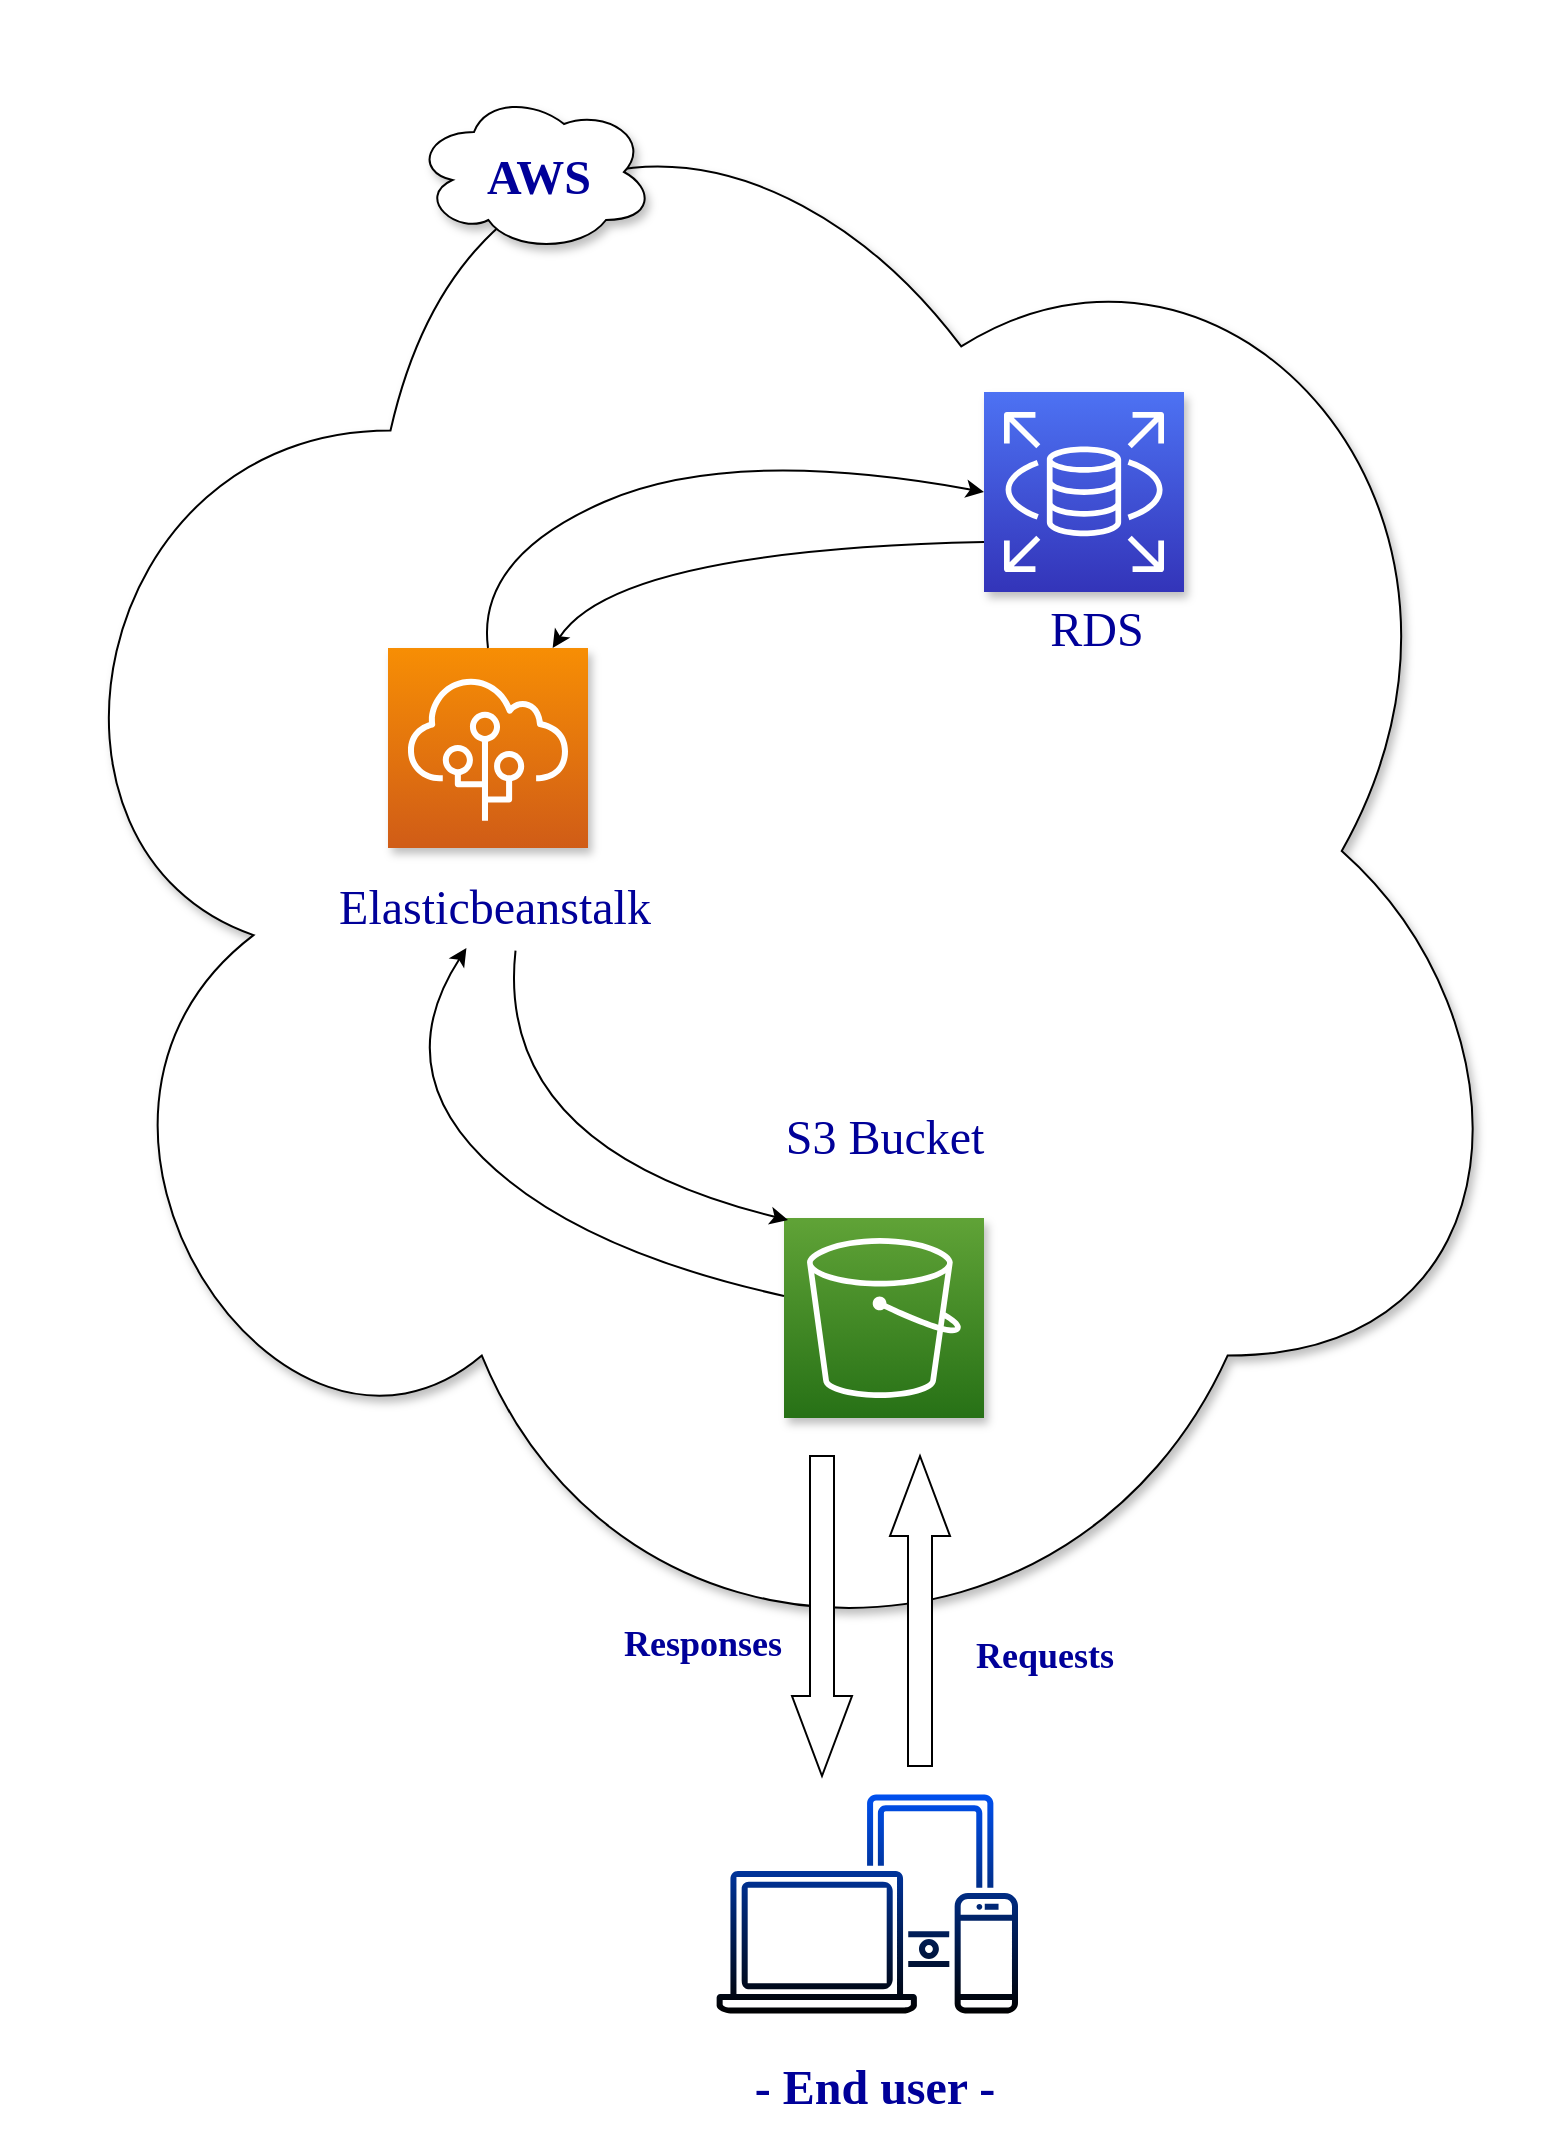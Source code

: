 <mxfile version="20.8.10" type="device"><diagram id="v6afiVDuRU1K4MFpxsPg" name="Page-1"><mxGraphModel dx="1727" dy="1010" grid="0" gridSize="10" guides="1" tooltips="1" connect="1" arrows="1" fold="1" page="1" pageScale="1" pageWidth="827" pageHeight="1169" background="none" math="0" shadow="0"><root><mxCell id="0"/><mxCell id="1" parent="0"/><mxCell id="lteeywgjS9Wpasbs4V9F-19" value="" style="ellipse;shape=cloud;whiteSpace=wrap;html=1;rounded=0;shadow=1;sketch=0;strokeColor=default;fontFamily=Comic Sans MS;fontSize=18;fontColor=#000099;fillColor=default;gradientColor=none;" vertex="1" parent="1"><mxGeometry x="15" y="28" width="761" height="841" as="geometry"/></mxCell><mxCell id="lteeywgjS9Wpasbs4V9F-5" value="devices" style="sketch=0;outlineConnect=0;fillColor=#0050ef;dashed=0;verticalLabelPosition=bottom;verticalAlign=top;align=center;html=1;fontSize=12;fontStyle=0;aspect=fixed;shape=mxgraph.aws4.illustration_devices;pointerEvents=1;strokeColor=#001DBC;fontColor=#ffffff;gradientColor=default;" vertex="1" parent="1"><mxGeometry x="368.32" y="920" width="150.68" height="110" as="geometry"/></mxCell><mxCell id="lteeywgjS9Wpasbs4V9F-10" value="&lt;font face=&quot;Comic Sans MS&quot; color=&quot;#000099&quot; style=&quot;font-size: 24px;&quot;&gt;&lt;b&gt;- End user -&lt;/b&gt;&lt;/font&gt;" style="text;html=1;align=center;verticalAlign=middle;resizable=0;points=[];autosize=1;strokeColor=none;fillColor=none;" vertex="1" parent="1"><mxGeometry x="362" y="1046" width="169" height="41" as="geometry"/></mxCell><mxCell id="lteeywgjS9Wpasbs4V9F-16" value="" style="html=1;shadow=0;dashed=0;align=center;verticalAlign=middle;shape=mxgraph.arrows2.arrow;dy=0.6;dx=40;direction=north;notch=0;fontFamily=Comic Sans MS;fontSize=18;fontColor=#000099;rotation=-180;" vertex="1" parent="1"><mxGeometry x="406" y="751" width="30" height="160" as="geometry"/></mxCell><mxCell id="lteeywgjS9Wpasbs4V9F-3" value="" style="sketch=0;points=[[0,0,0],[0.25,0,0],[0.5,0,0],[0.75,0,0],[1,0,0],[0,1,0],[0.25,1,0],[0.5,1,0],[0.75,1,0],[1,1,0],[0,0.25,0],[0,0.5,0],[0,0.75,0],[1,0.25,0],[1,0.5,0],[1,0.75,0]];outlineConnect=0;fontColor=#232F3E;gradientColor=#4D72F3;gradientDirection=north;fillColor=#3334B9;strokeColor=#ffffff;dashed=0;verticalLabelPosition=bottom;verticalAlign=top;align=center;html=1;fontSize=12;fontStyle=0;aspect=fixed;shape=mxgraph.aws4.resourceIcon;resIcon=mxgraph.aws4.rds;shadow=1;" vertex="1" parent="1"><mxGeometry x="502" y="219" width="100" height="100" as="geometry"/></mxCell><mxCell id="lteeywgjS9Wpasbs4V9F-4" value="" style="sketch=0;points=[[0,0,0],[0.25,0,0],[0.5,0,0],[0.75,0,0],[1,0,0],[0,1,0],[0.25,1,0],[0.5,1,0],[0.75,1,0],[1,1,0],[0,0.25,0],[0,0.5,0],[0,0.75,0],[1,0.25,0],[1,0.5,0],[1,0.75,0]];outlineConnect=0;fontColor=#232F3E;gradientColor=#F78E04;gradientDirection=north;fillColor=#D05C17;strokeColor=#ffffff;dashed=0;verticalLabelPosition=bottom;verticalAlign=top;align=center;html=1;fontSize=12;fontStyle=0;aspect=fixed;shape=mxgraph.aws4.resourceIcon;resIcon=mxgraph.aws4.elastic_beanstalk;shadow=1;" vertex="1" parent="1"><mxGeometry x="204" y="347" width="100" height="100" as="geometry"/></mxCell><mxCell id="lteeywgjS9Wpasbs4V9F-2" value="" style="points=[[0,0,0],[0.25,0,0],[0.5,0,0],[0.75,0,0],[1,0,0],[0,1,0],[0.25,1,0],[0.5,1,0],[0.75,1,0],[1,1,0],[0,0.25,0],[0,0.5,0],[0,0.75,0],[1,0.25,0],[1,0.5,0],[1,0.75,0]];outlineConnect=0;fontColor=#232F3E;gradientColor=#60A337;gradientDirection=north;fillColor=#277116;strokeColor=#ffffff;dashed=0;verticalLabelPosition=bottom;verticalAlign=top;align=center;html=1;fontSize=12;fontStyle=0;aspect=fixed;shape=mxgraph.aws4.resourceIcon;resIcon=mxgraph.aws4.s3;shadow=1;" vertex="1" parent="1"><mxGeometry x="402" y="632" width="100" height="100" as="geometry"/></mxCell><mxCell id="lteeywgjS9Wpasbs4V9F-20" value="" style="html=1;shadow=0;dashed=0;align=center;verticalAlign=middle;shape=mxgraph.arrows2.arrow;dy=0.6;dx=40;direction=north;notch=0;fontFamily=Comic Sans MS;fontSize=18;fontColor=#000099;" vertex="1" parent="1"><mxGeometry x="455" y="751" width="30" height="155" as="geometry"/></mxCell><mxCell id="lteeywgjS9Wpasbs4V9F-24" value="S3 Bucket" style="text;html=1;align=center;verticalAlign=middle;resizable=0;points=[];autosize=1;strokeColor=none;fillColor=none;fontSize=24;fontFamily=Comic Sans MS;fontColor=#000099;" vertex="1" parent="1"><mxGeometry x="385" y="571" width="134" height="41" as="geometry"/></mxCell><mxCell id="lteeywgjS9Wpasbs4V9F-25" value="&lt;font style=&quot;font-size: 18px;&quot;&gt;&lt;b&gt;Requests&lt;/b&gt;&lt;/font&gt;" style="text;html=1;align=center;verticalAlign=middle;resizable=0;points=[];autosize=1;strokeColor=none;fillColor=none;fontSize=24;fontFamily=Comic Sans MS;fontColor=#000099;" vertex="1" parent="1"><mxGeometry x="485" y="828" width="94" height="41" as="geometry"/></mxCell><mxCell id="lteeywgjS9Wpasbs4V9F-26" value="&lt;font style=&quot;font-size: 18px;&quot;&gt;&lt;b&gt;Responses&lt;/b&gt;&lt;/font&gt;" style="text;html=1;align=center;verticalAlign=middle;resizable=0;points=[];autosize=1;strokeColor=none;fillColor=none;fontSize=24;fontFamily=Comic Sans MS;fontColor=#000099;" vertex="1" parent="1"><mxGeometry x="309" y="822" width="104" height="41" as="geometry"/></mxCell><mxCell id="lteeywgjS9Wpasbs4V9F-28" value="Elasticbeanstalk" style="text;html=1;align=center;verticalAlign=middle;resizable=0;points=[];autosize=1;strokeColor=none;fillColor=none;fontSize=24;fontFamily=Comic Sans MS;fontColor=#000099;" vertex="1" parent="1"><mxGeometry x="156" y="456" width="201" height="41" as="geometry"/></mxCell><mxCell id="lteeywgjS9Wpasbs4V9F-30" value="RDS&amp;nbsp;" style="text;html=1;align=center;verticalAlign=middle;resizable=0;points=[];autosize=1;strokeColor=none;fillColor=none;fontSize=24;fontFamily=Comic Sans MS;fontColor=#000099;" vertex="1" parent="1"><mxGeometry x="523.68" y="317" width="74" height="41" as="geometry"/></mxCell><mxCell id="lteeywgjS9Wpasbs4V9F-34" value="" style="ellipse;shape=cloud;whiteSpace=wrap;html=1;rounded=0;shadow=1;sketch=0;fillStyle=solid;strokeColor=default;fontFamily=Comic Sans MS;fontSize=24;fontColor=#000099;fillColor=default;gradientColor=none;" vertex="1" parent="1"><mxGeometry x="217" y="69" width="120" height="80" as="geometry"/></mxCell><mxCell id="lteeywgjS9Wpasbs4V9F-12" value="&lt;font style=&quot;font-size: 24px;&quot;&gt;&lt;b&gt;AWS&lt;/b&gt;&lt;/font&gt;" style="text;html=1;align=center;verticalAlign=middle;resizable=0;points=[];autosize=1;strokeColor=none;fillColor=none;fontSize=18;fontFamily=Comic Sans MS;fontColor=#000099;" vertex="1" parent="1"><mxGeometry x="240" y="91" width="77" height="41" as="geometry"/></mxCell><mxCell id="lteeywgjS9Wpasbs4V9F-38" value="" style="curved=1;endArrow=classic;html=1;rounded=0;fontFamily=Comic Sans MS;fontSize=24;fontColor=#000099;" edge="1" parent="1" source="lteeywgjS9Wpasbs4V9F-2" target="lteeywgjS9Wpasbs4V9F-28"><mxGeometry width="50" height="50" relative="1" as="geometry"><mxPoint x="252" y="606" as="sourcePoint"/><mxPoint x="302" y="556" as="targetPoint"/><Array as="points"><mxPoint x="298" y="648"/><mxPoint x="205" y="556"/></Array></mxGeometry></mxCell><mxCell id="lteeywgjS9Wpasbs4V9F-41" value="" style="curved=1;endArrow=classic;html=1;rounded=0;fontFamily=Comic Sans MS;fontSize=24;fontColor=#000099;exitX=0.5;exitY=0;exitDx=0;exitDy=0;exitPerimeter=0;entryX=0;entryY=0.5;entryDx=0;entryDy=0;entryPerimeter=0;" edge="1" parent="1" source="lteeywgjS9Wpasbs4V9F-4" target="lteeywgjS9Wpasbs4V9F-3"><mxGeometry width="50" height="50" relative="1" as="geometry"><mxPoint x="295" y="322" as="sourcePoint"/><mxPoint x="345" y="272" as="targetPoint"/><Array as="points"><mxPoint x="248" y="302"/><mxPoint x="376" y="246"/></Array></mxGeometry></mxCell><mxCell id="lteeywgjS9Wpasbs4V9F-42" value="" style="curved=1;endArrow=classic;html=1;rounded=0;fontFamily=Comic Sans MS;fontSize=24;fontColor=#000099;exitX=0;exitY=0.75;exitDx=0;exitDy=0;exitPerimeter=0;" edge="1" parent="1" source="lteeywgjS9Wpasbs4V9F-3" target="lteeywgjS9Wpasbs4V9F-4"><mxGeometry width="50" height="50" relative="1" as="geometry"><mxPoint x="411" y="393" as="sourcePoint"/><mxPoint x="461" y="343" as="targetPoint"/><Array as="points"><mxPoint x="318" y="298"/></Array></mxGeometry></mxCell><mxCell id="lteeywgjS9Wpasbs4V9F-44" value="" style="curved=1;endArrow=classic;html=1;rounded=0;fontFamily=Comic Sans MS;fontSize=24;fontColor=#000099;exitX=0.556;exitY=1.033;exitDx=0;exitDy=0;exitPerimeter=0;" edge="1" parent="1" source="lteeywgjS9Wpasbs4V9F-28"><mxGeometry width="50" height="50" relative="1" as="geometry"><mxPoint x="292" y="604" as="sourcePoint"/><mxPoint x="404" y="633" as="targetPoint"/><Array as="points"><mxPoint x="257" y="597"/></Array></mxGeometry></mxCell></root></mxGraphModel></diagram></mxfile>